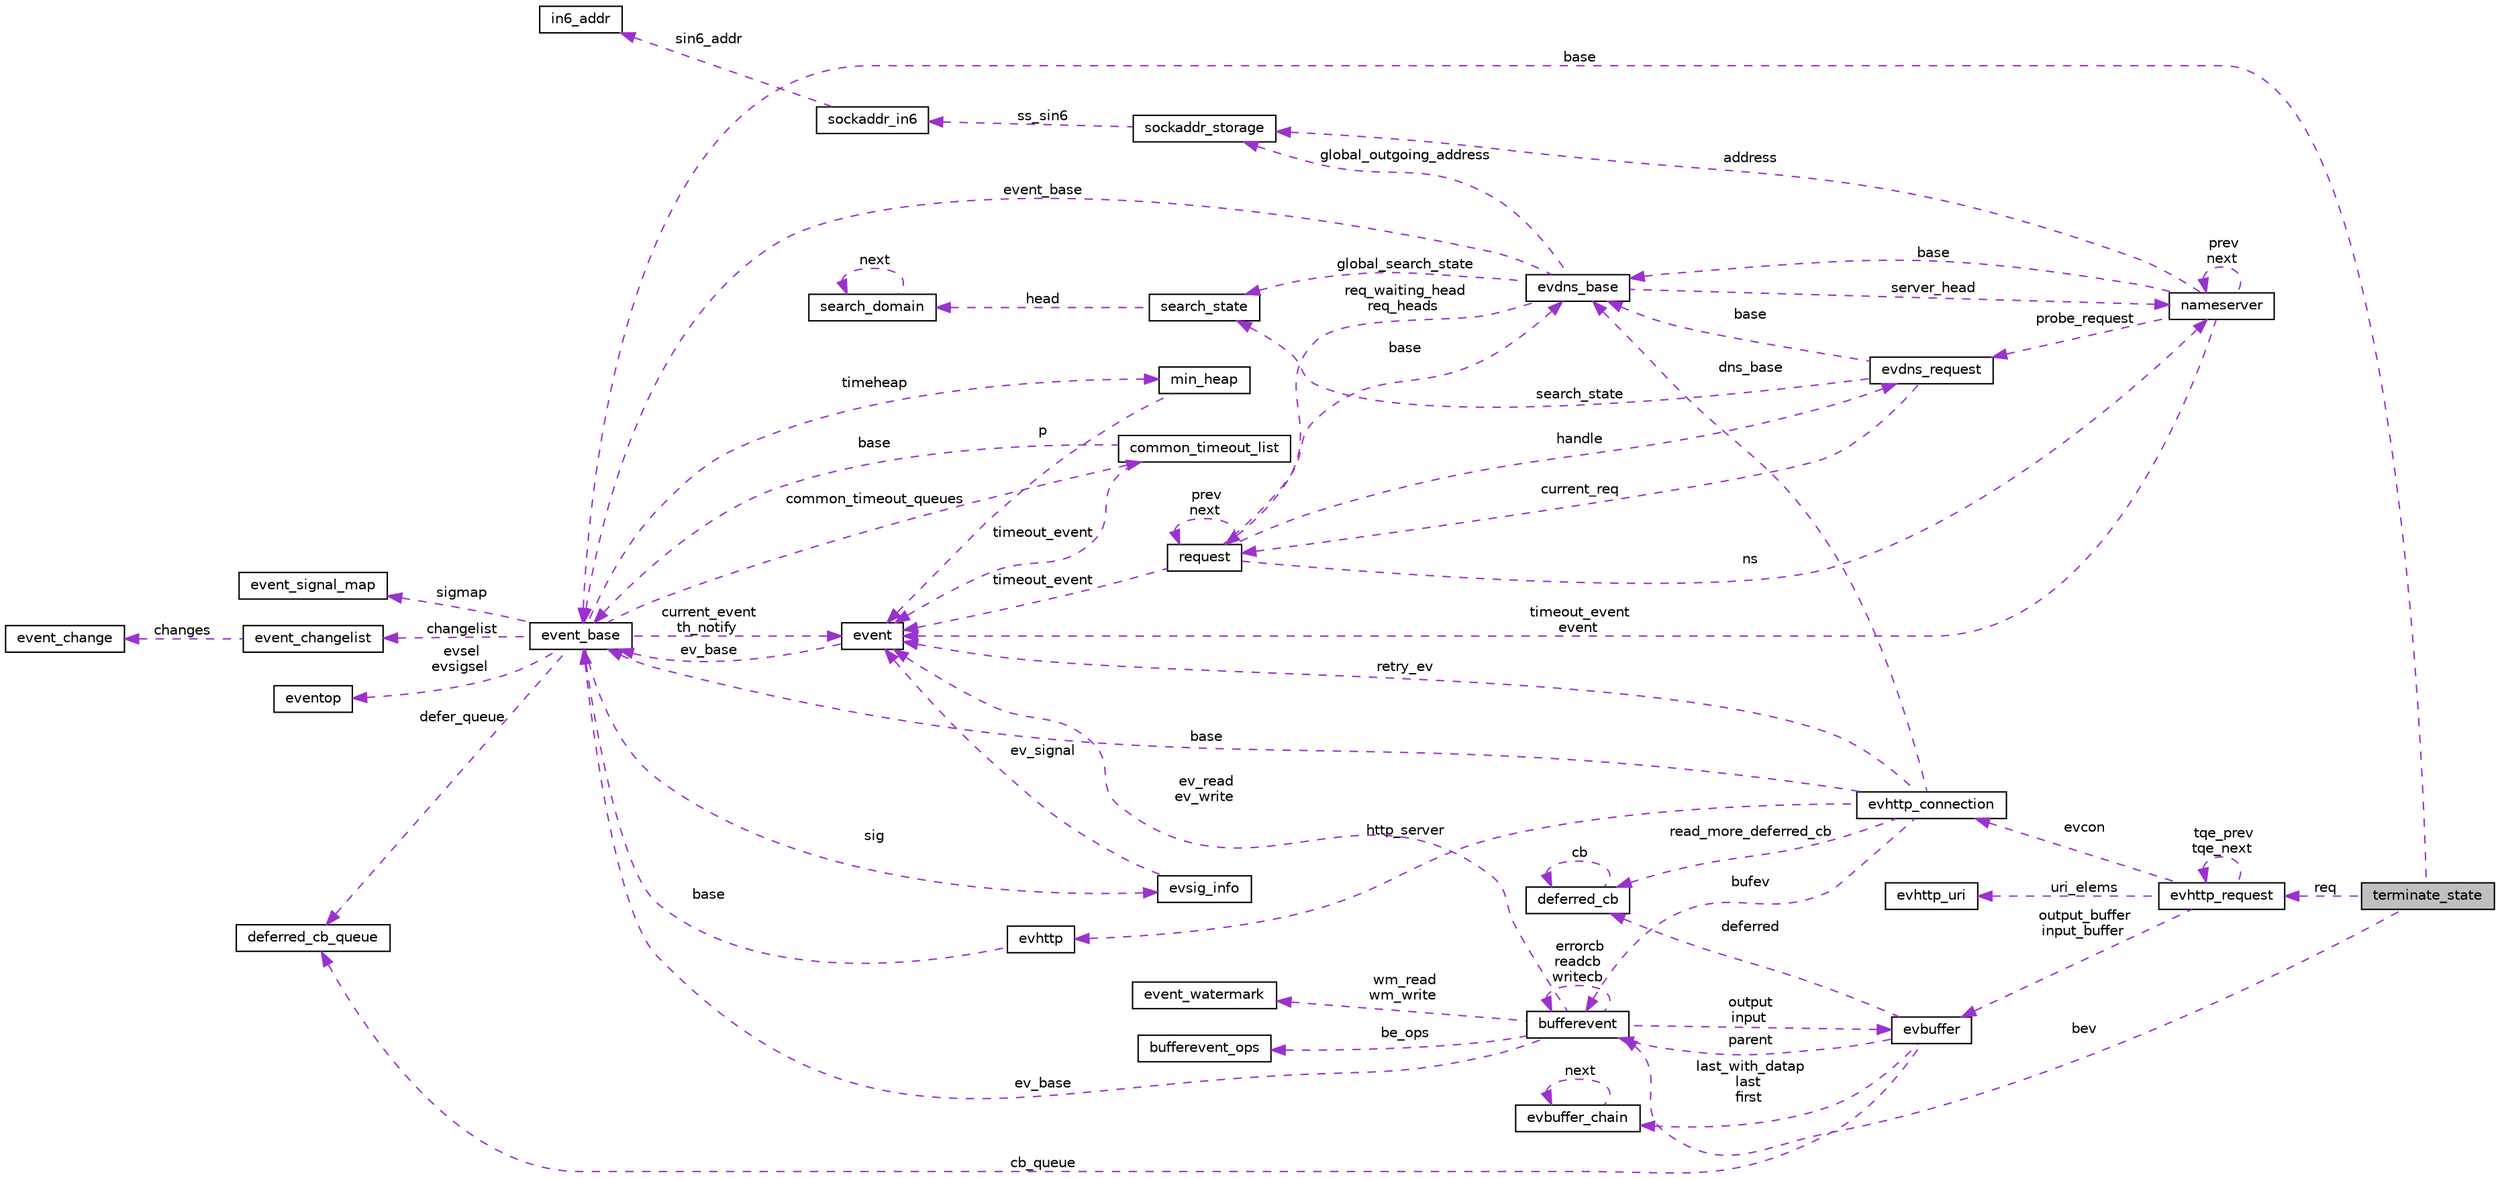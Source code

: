 digraph G
{
  edge [fontname="Helvetica",fontsize="10",labelfontname="Helvetica",labelfontsize="10"];
  node [fontname="Helvetica",fontsize="10",shape=record];
  rankdir="LR";
  Node1 [label="terminate_state",height=0.2,width=0.4,color="black", fillcolor="grey75", style="filled" fontcolor="black"];
  Node2 -> Node1 [dir="back",color="darkorchid3",fontsize="10",style="dashed",label=" base" ,fontname="Helvetica"];
  Node2 [label="event_base",height=0.2,width=0.4,color="black", fillcolor="white", style="filled",URL="$structevent__base.html"];
  Node3 -> Node2 [dir="back",color="darkorchid3",fontsize="10",style="dashed",label=" evsel\nevsigsel" ,fontname="Helvetica"];
  Node3 [label="eventop",height=0.2,width=0.4,color="black", fillcolor="white", style="filled",URL="$structeventop.html"];
  Node4 -> Node2 [dir="back",color="darkorchid3",fontsize="10",style="dashed",label=" sig" ,fontname="Helvetica"];
  Node4 [label="evsig_info",height=0.2,width=0.4,color="black", fillcolor="white", style="filled",URL="$structevsig__info.html"];
  Node5 -> Node4 [dir="back",color="darkorchid3",fontsize="10",style="dashed",label=" ev_signal" ,fontname="Helvetica"];
  Node5 [label="event",height=0.2,width=0.4,color="black", fillcolor="white", style="filled",URL="$structevent.html"];
  Node2 -> Node5 [dir="back",color="darkorchid3",fontsize="10",style="dashed",label=" ev_base" ,fontname="Helvetica"];
  Node6 -> Node2 [dir="back",color="darkorchid3",fontsize="10",style="dashed",label=" timeheap" ,fontname="Helvetica"];
  Node6 [label="min_heap",height=0.2,width=0.4,color="black", fillcolor="white", style="filled",URL="$structmin__heap.html"];
  Node5 -> Node6 [dir="back",color="darkorchid3",fontsize="10",style="dashed",label=" p" ,fontname="Helvetica"];
  Node7 -> Node2 [dir="back",color="darkorchid3",fontsize="10",style="dashed",label=" defer_queue" ,fontname="Helvetica"];
  Node7 [label="deferred_cb_queue",height=0.2,width=0.4,color="black", fillcolor="white", style="filled",URL="$structdeferred__cb__queue.html"];
  Node5 -> Node2 [dir="back",color="darkorchid3",fontsize="10",style="dashed",label=" current_event\nth_notify" ,fontname="Helvetica"];
  Node8 -> Node2 [dir="back",color="darkorchid3",fontsize="10",style="dashed",label=" common_timeout_queues" ,fontname="Helvetica"];
  Node8 [label="common_timeout_list",height=0.2,width=0.4,color="black", fillcolor="white", style="filled",URL="$structcommon__timeout__list.html"];
  Node5 -> Node8 [dir="back",color="darkorchid3",fontsize="10",style="dashed",label=" timeout_event" ,fontname="Helvetica"];
  Node2 -> Node8 [dir="back",color="darkorchid3",fontsize="10",style="dashed",label=" base" ,fontname="Helvetica"];
  Node9 -> Node2 [dir="back",color="darkorchid3",fontsize="10",style="dashed",label=" sigmap" ,fontname="Helvetica"];
  Node9 [label="event_signal_map",height=0.2,width=0.4,color="black", fillcolor="white", style="filled",URL="$structevent__signal__map.html"];
  Node10 -> Node2 [dir="back",color="darkorchid3",fontsize="10",style="dashed",label=" changelist" ,fontname="Helvetica"];
  Node10 [label="event_changelist",height=0.2,width=0.4,color="black", fillcolor="white", style="filled",URL="$structevent__changelist.html"];
  Node11 -> Node10 [dir="back",color="darkorchid3",fontsize="10",style="dashed",label=" changes" ,fontname="Helvetica"];
  Node11 [label="event_change",height=0.2,width=0.4,color="black", fillcolor="white", style="filled",URL="$structevent__change.html"];
  Node12 -> Node1 [dir="back",color="darkorchid3",fontsize="10",style="dashed",label=" bev" ,fontname="Helvetica"];
  Node12 [label="bufferevent",height=0.2,width=0.4,color="black", fillcolor="white", style="filled",URL="$structbufferevent.html"];
  Node13 -> Node12 [dir="back",color="darkorchid3",fontsize="10",style="dashed",label=" wm_read\nwm_write" ,fontname="Helvetica"];
  Node13 [label="event_watermark",height=0.2,width=0.4,color="black", fillcolor="white", style="filled",URL="$structevent__watermark.html"];
  Node5 -> Node12 [dir="back",color="darkorchid3",fontsize="10",style="dashed",label=" ev_read\nev_write" ,fontname="Helvetica"];
  Node14 -> Node12 [dir="back",color="darkorchid3",fontsize="10",style="dashed",label=" output\ninput" ,fontname="Helvetica"];
  Node14 [label="evbuffer",height=0.2,width=0.4,color="black", fillcolor="white", style="filled",URL="$structevbuffer.html"];
  Node7 -> Node14 [dir="back",color="darkorchid3",fontsize="10",style="dashed",label=" cb_queue" ,fontname="Helvetica"];
  Node15 -> Node14 [dir="back",color="darkorchid3",fontsize="10",style="dashed",label=" last_with_datap\nlast\nfirst" ,fontname="Helvetica"];
  Node15 [label="evbuffer_chain",height=0.2,width=0.4,color="black", fillcolor="white", style="filled",URL="$structevbuffer__chain.html"];
  Node15 -> Node15 [dir="back",color="darkorchid3",fontsize="10",style="dashed",label=" next" ,fontname="Helvetica"];
  Node12 -> Node14 [dir="back",color="darkorchid3",fontsize="10",style="dashed",label=" parent" ,fontname="Helvetica"];
  Node16 -> Node14 [dir="back",color="darkorchid3",fontsize="10",style="dashed",label=" deferred" ,fontname="Helvetica"];
  Node16 [label="deferred_cb",height=0.2,width=0.4,color="black", fillcolor="white", style="filled",URL="$structdeferred__cb.html"];
  Node16 -> Node16 [dir="back",color="darkorchid3",fontsize="10",style="dashed",label=" cb" ,fontname="Helvetica"];
  Node2 -> Node12 [dir="back",color="darkorchid3",fontsize="10",style="dashed",label=" ev_base" ,fontname="Helvetica"];
  Node12 -> Node12 [dir="back",color="darkorchid3",fontsize="10",style="dashed",label=" errorcb\nreadcb\nwritecb" ,fontname="Helvetica"];
  Node17 -> Node12 [dir="back",color="darkorchid3",fontsize="10",style="dashed",label=" be_ops" ,fontname="Helvetica"];
  Node17 [label="bufferevent_ops",height=0.2,width=0.4,color="black", fillcolor="white", style="filled",URL="$structbufferevent__ops.html"];
  Node18 -> Node1 [dir="back",color="darkorchid3",fontsize="10",style="dashed",label=" req" ,fontname="Helvetica"];
  Node18 [label="evhttp_request",height=0.2,width=0.4,color="black", fillcolor="white", style="filled",URL="$structevhttp__request.html"];
  Node19 -> Node18 [dir="back",color="darkorchid3",fontsize="10",style="dashed",label=" evcon" ,fontname="Helvetica"];
  Node19 [label="evhttp_connection",height=0.2,width=0.4,color="black", fillcolor="white", style="filled",URL="$structevhttp__connection.html"];
  Node20 -> Node19 [dir="back",color="darkorchid3",fontsize="10",style="dashed",label=" dns_base" ,fontname="Helvetica"];
  Node20 [label="evdns_base",height=0.2,width=0.4,color="black", fillcolor="white", style="filled",URL="$structevdns__base.html"];
  Node21 -> Node20 [dir="back",color="darkorchid3",fontsize="10",style="dashed",label=" global_outgoing_address" ,fontname="Helvetica"];
  Node21 [label="sockaddr_storage",height=0.2,width=0.4,color="black", fillcolor="white", style="filled",URL="$structsockaddr__storage.html"];
  Node22 -> Node21 [dir="back",color="darkorchid3",fontsize="10",style="dashed",label=" ss_sin6" ,fontname="Helvetica"];
  Node22 [label="sockaddr_in6",height=0.2,width=0.4,color="black", fillcolor="white", style="filled",URL="$structsockaddr__in6.html"];
  Node23 -> Node22 [dir="back",color="darkorchid3",fontsize="10",style="dashed",label=" sin6_addr" ,fontname="Helvetica"];
  Node23 [label="in6_addr",height=0.2,width=0.4,color="black", fillcolor="white", style="filled",URL="$structin6__addr.html"];
  Node24 -> Node20 [dir="back",color="darkorchid3",fontsize="10",style="dashed",label=" server_head" ,fontname="Helvetica"];
  Node24 [label="nameserver",height=0.2,width=0.4,color="black", fillcolor="white", style="filled",URL="$structnameserver.html"];
  Node20 -> Node24 [dir="back",color="darkorchid3",fontsize="10",style="dashed",label=" base" ,fontname="Helvetica"];
  Node5 -> Node24 [dir="back",color="darkorchid3",fontsize="10",style="dashed",label=" timeout_event\nevent" ,fontname="Helvetica"];
  Node21 -> Node24 [dir="back",color="darkorchid3",fontsize="10",style="dashed",label=" address" ,fontname="Helvetica"];
  Node25 -> Node24 [dir="back",color="darkorchid3",fontsize="10",style="dashed",label=" probe_request" ,fontname="Helvetica"];
  Node25 [label="evdns_request",height=0.2,width=0.4,color="black", fillcolor="white", style="filled",URL="$structevdns__request.html"];
  Node20 -> Node25 [dir="back",color="darkorchid3",fontsize="10",style="dashed",label=" base" ,fontname="Helvetica"];
  Node26 -> Node25 [dir="back",color="darkorchid3",fontsize="10",style="dashed",label=" current_req" ,fontname="Helvetica"];
  Node26 [label="request",height=0.2,width=0.4,color="black", fillcolor="white", style="filled",URL="$structrequest.html"];
  Node20 -> Node26 [dir="back",color="darkorchid3",fontsize="10",style="dashed",label=" base" ,fontname="Helvetica"];
  Node5 -> Node26 [dir="back",color="darkorchid3",fontsize="10",style="dashed",label=" timeout_event" ,fontname="Helvetica"];
  Node25 -> Node26 [dir="back",color="darkorchid3",fontsize="10",style="dashed",label=" handle" ,fontname="Helvetica"];
  Node24 -> Node26 [dir="back",color="darkorchid3",fontsize="10",style="dashed",label=" ns" ,fontname="Helvetica"];
  Node26 -> Node26 [dir="back",color="darkorchid3",fontsize="10",style="dashed",label=" prev\nnext" ,fontname="Helvetica"];
  Node27 -> Node25 [dir="back",color="darkorchid3",fontsize="10",style="dashed",label=" search_state" ,fontname="Helvetica"];
  Node27 [label="search_state",height=0.2,width=0.4,color="black", fillcolor="white", style="filled",URL="$structsearch__state.html"];
  Node28 -> Node27 [dir="back",color="darkorchid3",fontsize="10",style="dashed",label=" head" ,fontname="Helvetica"];
  Node28 [label="search_domain",height=0.2,width=0.4,color="black", fillcolor="white", style="filled",URL="$structsearch__domain.html"];
  Node28 -> Node28 [dir="back",color="darkorchid3",fontsize="10",style="dashed",label=" next" ,fontname="Helvetica"];
  Node24 -> Node24 [dir="back",color="darkorchid3",fontsize="10",style="dashed",label=" prev\nnext" ,fontname="Helvetica"];
  Node26 -> Node20 [dir="back",color="darkorchid3",fontsize="10",style="dashed",label=" req_waiting_head\nreq_heads" ,fontname="Helvetica"];
  Node27 -> Node20 [dir="back",color="darkorchid3",fontsize="10",style="dashed",label=" global_search_state" ,fontname="Helvetica"];
  Node2 -> Node20 [dir="back",color="darkorchid3",fontsize="10",style="dashed",label=" event_base" ,fontname="Helvetica"];
  Node5 -> Node19 [dir="back",color="darkorchid3",fontsize="10",style="dashed",label=" retry_ev" ,fontname="Helvetica"];
  Node29 -> Node19 [dir="back",color="darkorchid3",fontsize="10",style="dashed",label=" http_server" ,fontname="Helvetica"];
  Node29 [label="evhttp",height=0.2,width=0.4,color="black", fillcolor="white", style="filled",URL="$structevhttp.html"];
  Node2 -> Node29 [dir="back",color="darkorchid3",fontsize="10",style="dashed",label=" base" ,fontname="Helvetica"];
  Node2 -> Node19 [dir="back",color="darkorchid3",fontsize="10",style="dashed",label=" base" ,fontname="Helvetica"];
  Node16 -> Node19 [dir="back",color="darkorchid3",fontsize="10",style="dashed",label=" read_more_deferred_cb" ,fontname="Helvetica"];
  Node12 -> Node19 [dir="back",color="darkorchid3",fontsize="10",style="dashed",label=" bufev" ,fontname="Helvetica"];
  Node30 -> Node18 [dir="back",color="darkorchid3",fontsize="10",style="dashed",label=" uri_elems" ,fontname="Helvetica"];
  Node30 [label="evhttp_uri",height=0.2,width=0.4,color="black", fillcolor="white", style="filled",URL="$structevhttp__uri.html"];
  Node14 -> Node18 [dir="back",color="darkorchid3",fontsize="10",style="dashed",label=" output_buffer\ninput_buffer" ,fontname="Helvetica"];
  Node18 -> Node18 [dir="back",color="darkorchid3",fontsize="10",style="dashed",label=" tqe_prev\ntqe_next" ,fontname="Helvetica"];
}
